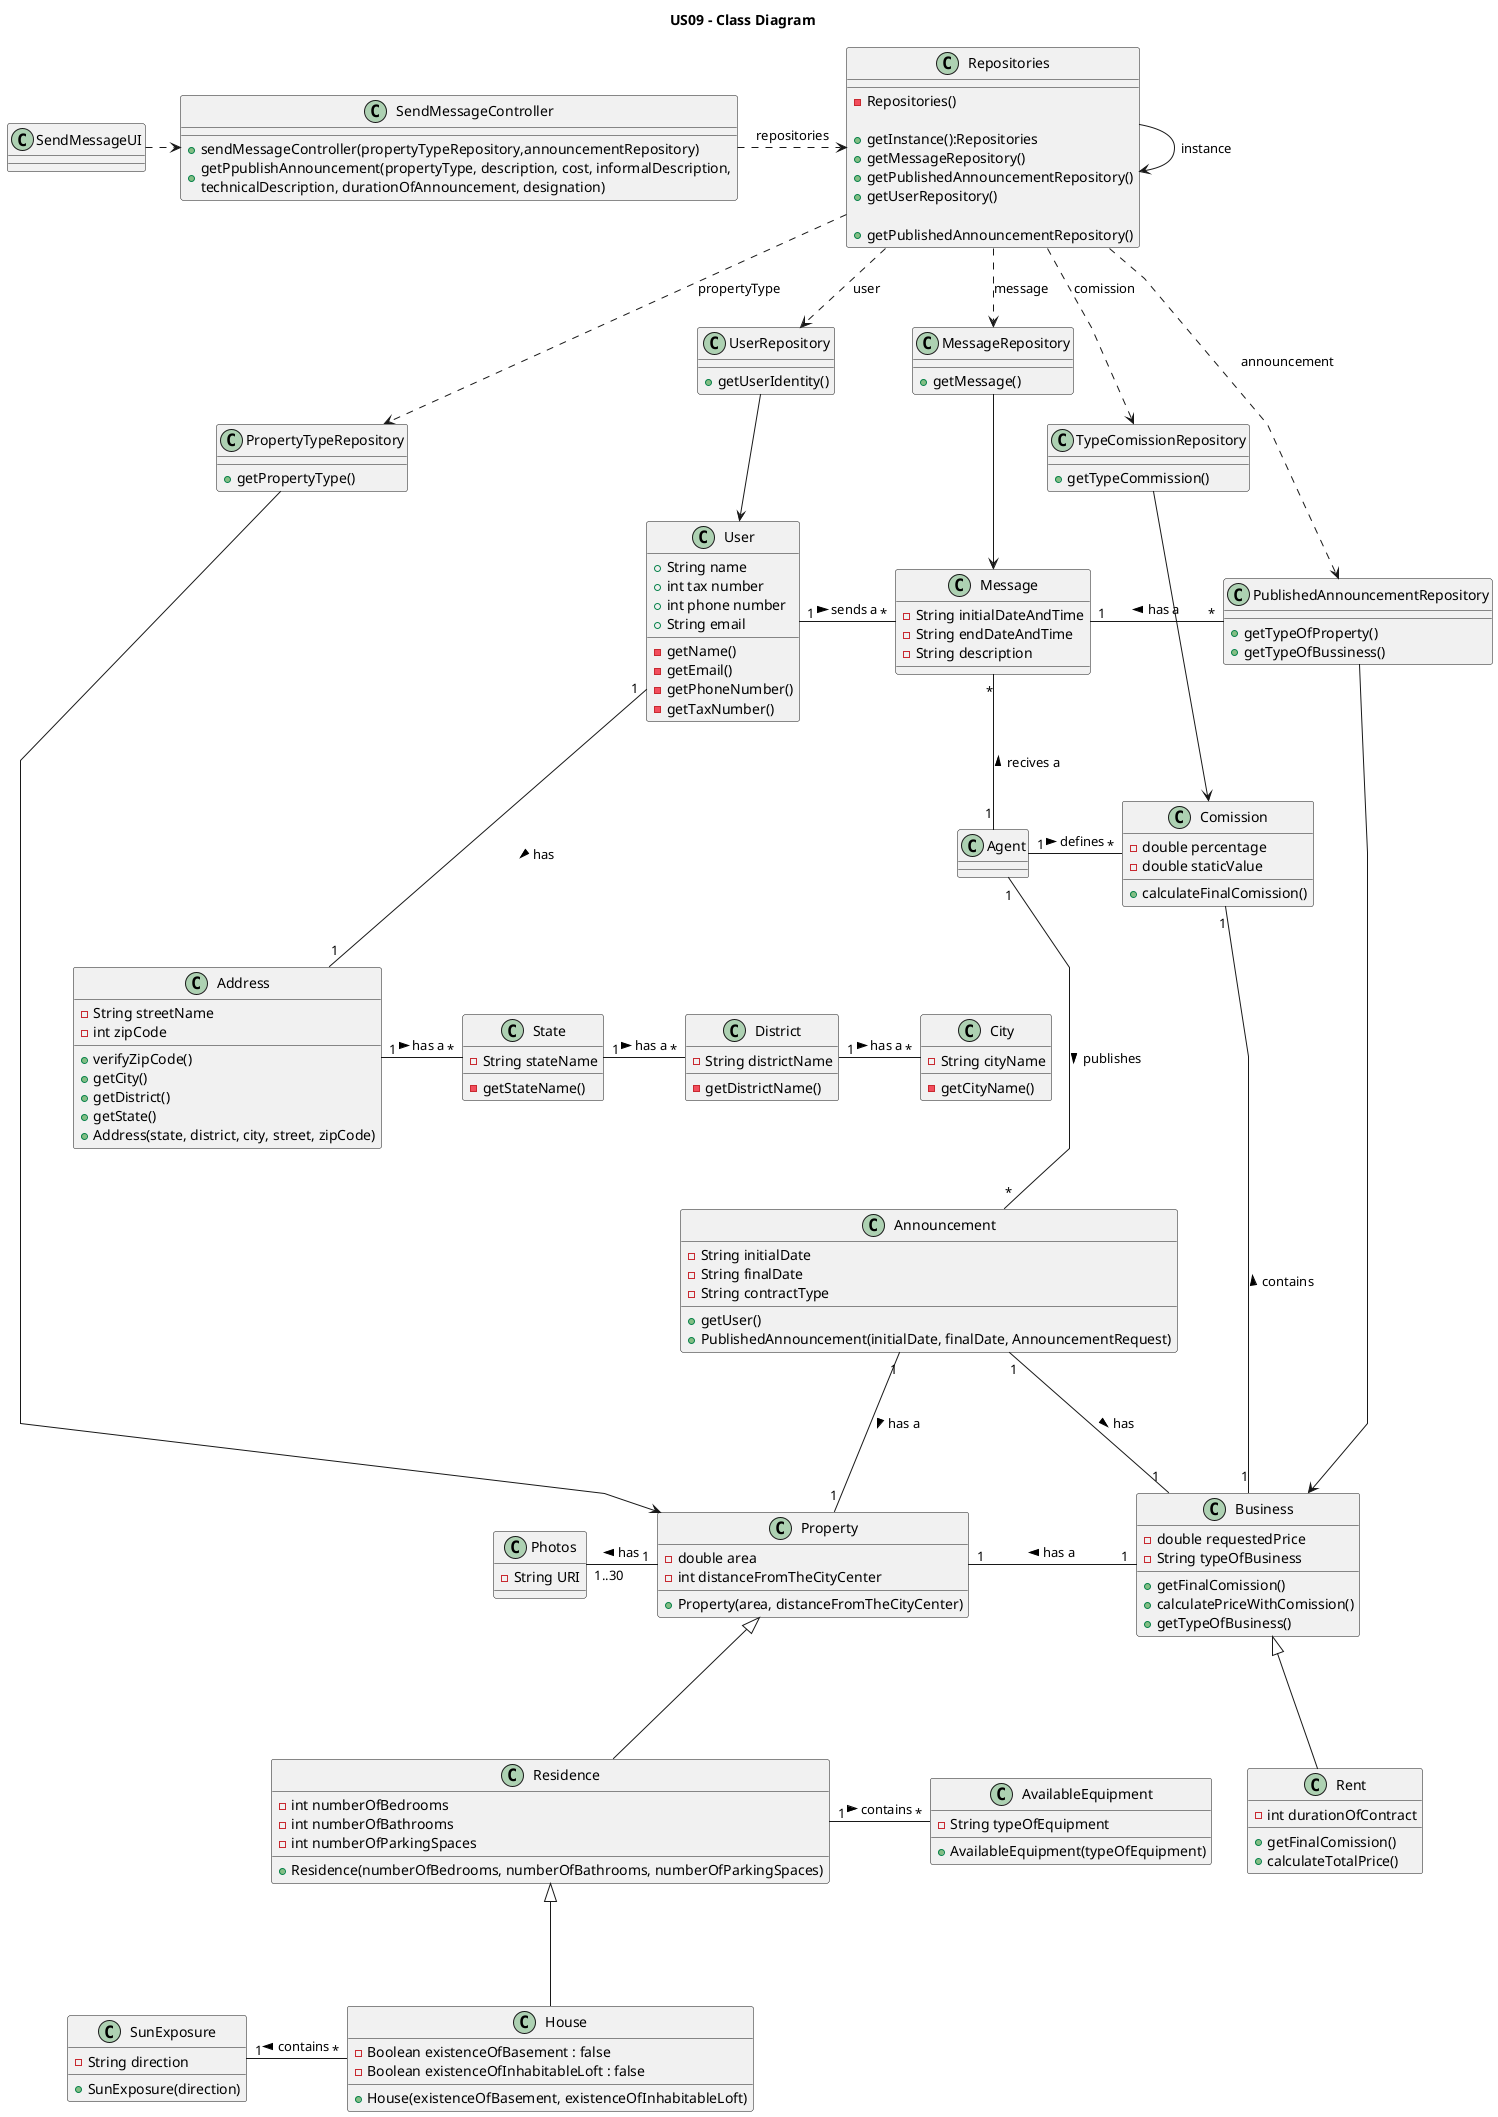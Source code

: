 @startuml
'skinparam monochrome true
skinparam packageStyle rectangle
skinparam shadowing false
skinparam linetype polyline
'skinparam linetype orto
'skinparam classAttributeIconSize 0
'left to right direction

title US09 - Class Diagram


class SendMessageUI


class SendMessageController {
    + sendMessageController(propertyTypeRepository,announcementRepository)
    + getPpublishAnnouncement(propertyType, description, cost, informalDescription,\ntechnicalDescription, durationOfAnnouncement, designation)
}

SendMessageUI .> SendMessageController

class Repositories {
-Repositories()

+getInstance():Repositories
+getMessageRepository()
+getPublishedAnnouncementRepository()
+getUserRepository()

}


class PublishedAnnouncementRepository {

+ getTypeOfProperty()
+ getTypeOfBussiness()
}

class PropertyTypeRepository{
    + getPropertyType()
}

class UserRepository{
+getUserIdentity()
}

class TypeComissionRepository{
+ getTypeCommission()
}

class MessageRepository {
+getMessage()
}

class Message {
    - String initialDateAndTime
    - String endDateAndTime
    - String description

}



class Property {
    - double area
    - int distanceFromTheCityCenter

    +Property(area, distanceFromTheCityCenter)
}

class Photos{
    - String URI
}

class House {
    - Boolean existenceOfBasement : false
    - Boolean existenceOfInhabitableLoft : false

    +House(existenceOfBasement, existenceOfInhabitableLoft)
}

class Residence {
 - int numberOfBedrooms
 - int numberOfBathrooms
 - int numberOfParkingSpaces

    +Residence(numberOfBedrooms, numberOfBathrooms, numberOfParkingSpaces)
}

class SunExposure {
    - String direction

    +SunExposure(direction)
}

class AvailableEquipment {
    - String typeOfEquipment

    +AvailableEquipment(typeOfEquipment)
}





class User{
+String name
+int tax number
+int phone number
+String email

-getName()
-getEmail()
-getPhoneNumber()
-getTaxNumber()
}

class Address {
    -String streetName
    -int zipCode

    +verifyZipCode()
    +getCity()
    +getDistrict()
    +getState()
    +Address(state, district, city, street, zipCode)
}



class City {
     - String cityName

    -getCityName()
}

class District {
    - String districtName

    -getDistrictName()
}

class State {
   - String stateName

    -getStateName()
}




class Comission{
     - double percentage
     - double staticValue

    + calculateFinalComission()
}


class Rent {
    - int durationOfContract

    +getFinalComission()
    +calculateTotalPrice()
}

class Announcement {
    - String initialDate
    - String finalDate
    - String contractType

    +getUser()
    +PublishedAnnouncement(initialDate, finalDate, AnnouncementRequest)
}

class Business {
    - double requestedPrice
    -String typeOfBusiness

    +getFinalComission()
    +calculatePriceWithComission()
    +getTypeOfBusiness()
}

class Repositories
{
    + getPublishedAnnouncementRepository()
}



SendMessageController .> Repositories : repositories
Repositories --> Repositories :instance
Repositories ..> UserRepository : user
Repositories ..> TypeComissionRepository : comission
Repositories ..> PublishedAnnouncementRepository : announcement
Repositories ..> PropertyTypeRepository : propertyType
Repositories ..> MessageRepository : message

MessageRepository -down-> Message
Agent "1" -up- "*" Message : recives a >
Message "1" -right- "*" PublishedAnnouncementRepository: has a <



PropertyTypeRepository --> Property
Residence <|-down-- House
Property <|-down-- Residence
Property "1" -left- "1..30" Photos: has >
SunExposure "1" --right- "*" House: contains <
AvailableEquipment "*" -left- "1" Residence: contains <




State "*"-left- "1" Address: has a  <
City "*"-left- "1" District: has a  <
District "*"-left- "1" State: has a  <
User "1" --- "1" Address: has >
UserRepository --> User
PublishedAnnouncementRepository --> Business
User "1"-right-"*" Message : sends a >


TypeComissionRepository -down-> Comission
Comission "*" -up "1" Agent: defines <
Comission "1" -- "1" Business: contains <
Property "1" - "1" Business: has a <
Announcement "1" --- "1" Business: has >
Announcement "1" --down- "1" Property: has a >
Announcement "*" -up-- "1" Agent: publishes <
Business <|--- Rent


@enduml